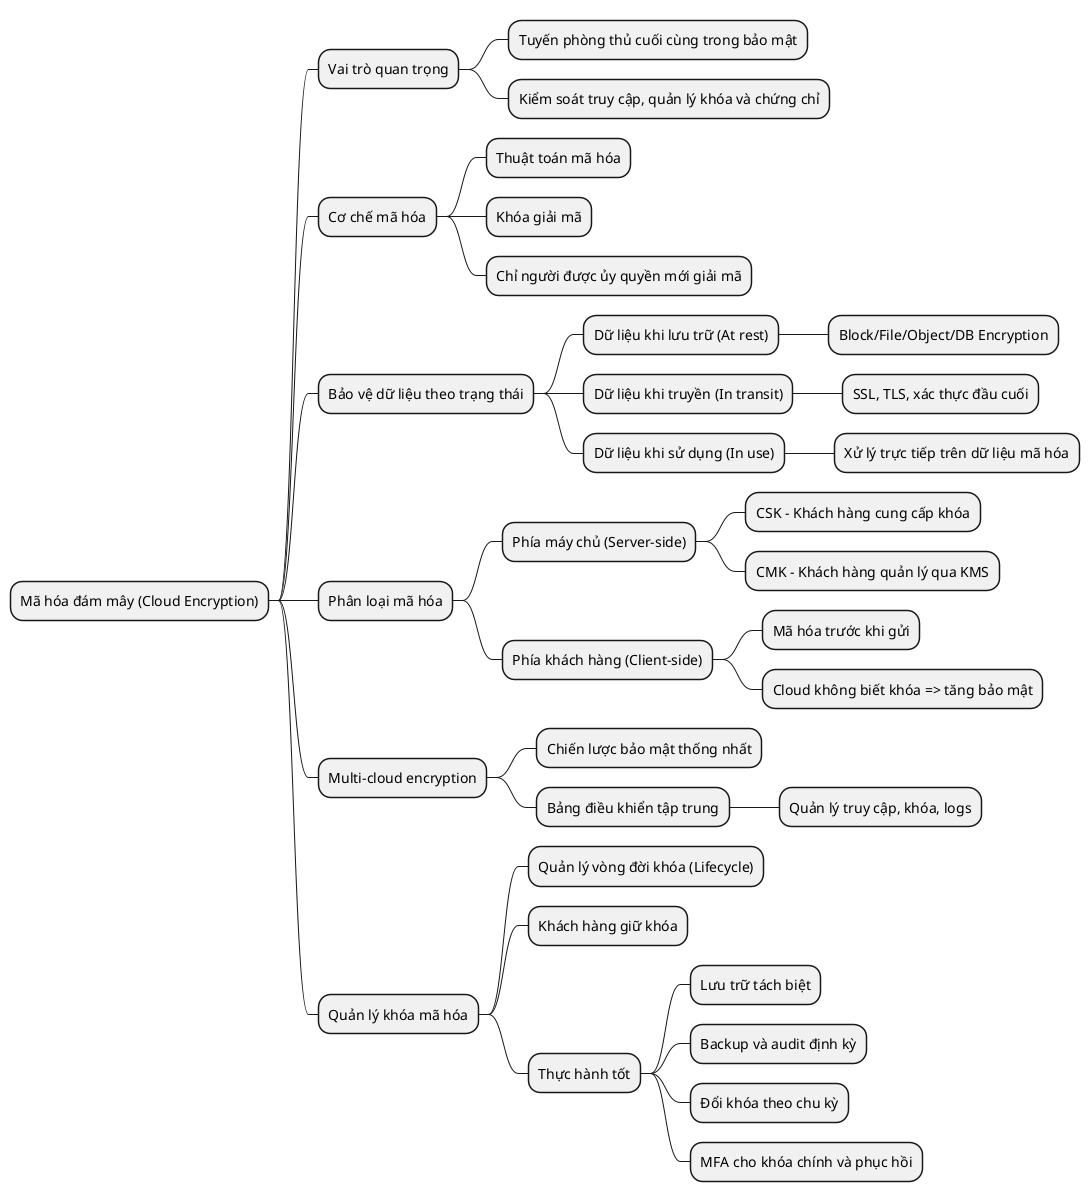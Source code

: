 @startmindmap
* Mã hóa đám mây (Cloud Encryption)
** Vai trò quan trọng
*** Tuyến phòng thủ cuối cùng trong bảo mật
*** Kiểm soát truy cập, quản lý khóa và chứng chỉ
** Cơ chế mã hóa
*** Thuật toán mã hóa
*** Khóa giải mã
*** Chỉ người được ủy quyền mới giải mã
** Bảo vệ dữ liệu theo trạng thái
*** Dữ liệu khi lưu trữ (At rest)
**** Block/File/Object/DB Encryption
*** Dữ liệu khi truyền (In transit)
**** SSL, TLS, xác thực đầu cuối
*** Dữ liệu khi sử dụng (In use)
**** Xử lý trực tiếp trên dữ liệu mã hóa
** Phân loại mã hóa
*** Phía máy chủ (Server-side)
**** CSK – Khách hàng cung cấp khóa
**** CMK – Khách hàng quản lý qua KMS
*** Phía khách hàng (Client-side)
**** Mã hóa trước khi gửi
**** Cloud không biết khóa => tăng bảo mật
** Multi-cloud encryption
*** Chiến lược bảo mật thống nhất
*** Bảng điều khiển tập trung
**** Quản lý truy cập, khóa, logs
** Quản lý khóa mã hóa
*** Quản lý vòng đời khóa (Lifecycle)
*** Khách hàng giữ khóa
*** Thực hành tốt
**** Lưu trữ tách biệt
**** Backup và audit định kỳ
**** Đổi khóa theo chu kỳ
**** MFA cho khóa chính và phục hồi
@endmindmap
